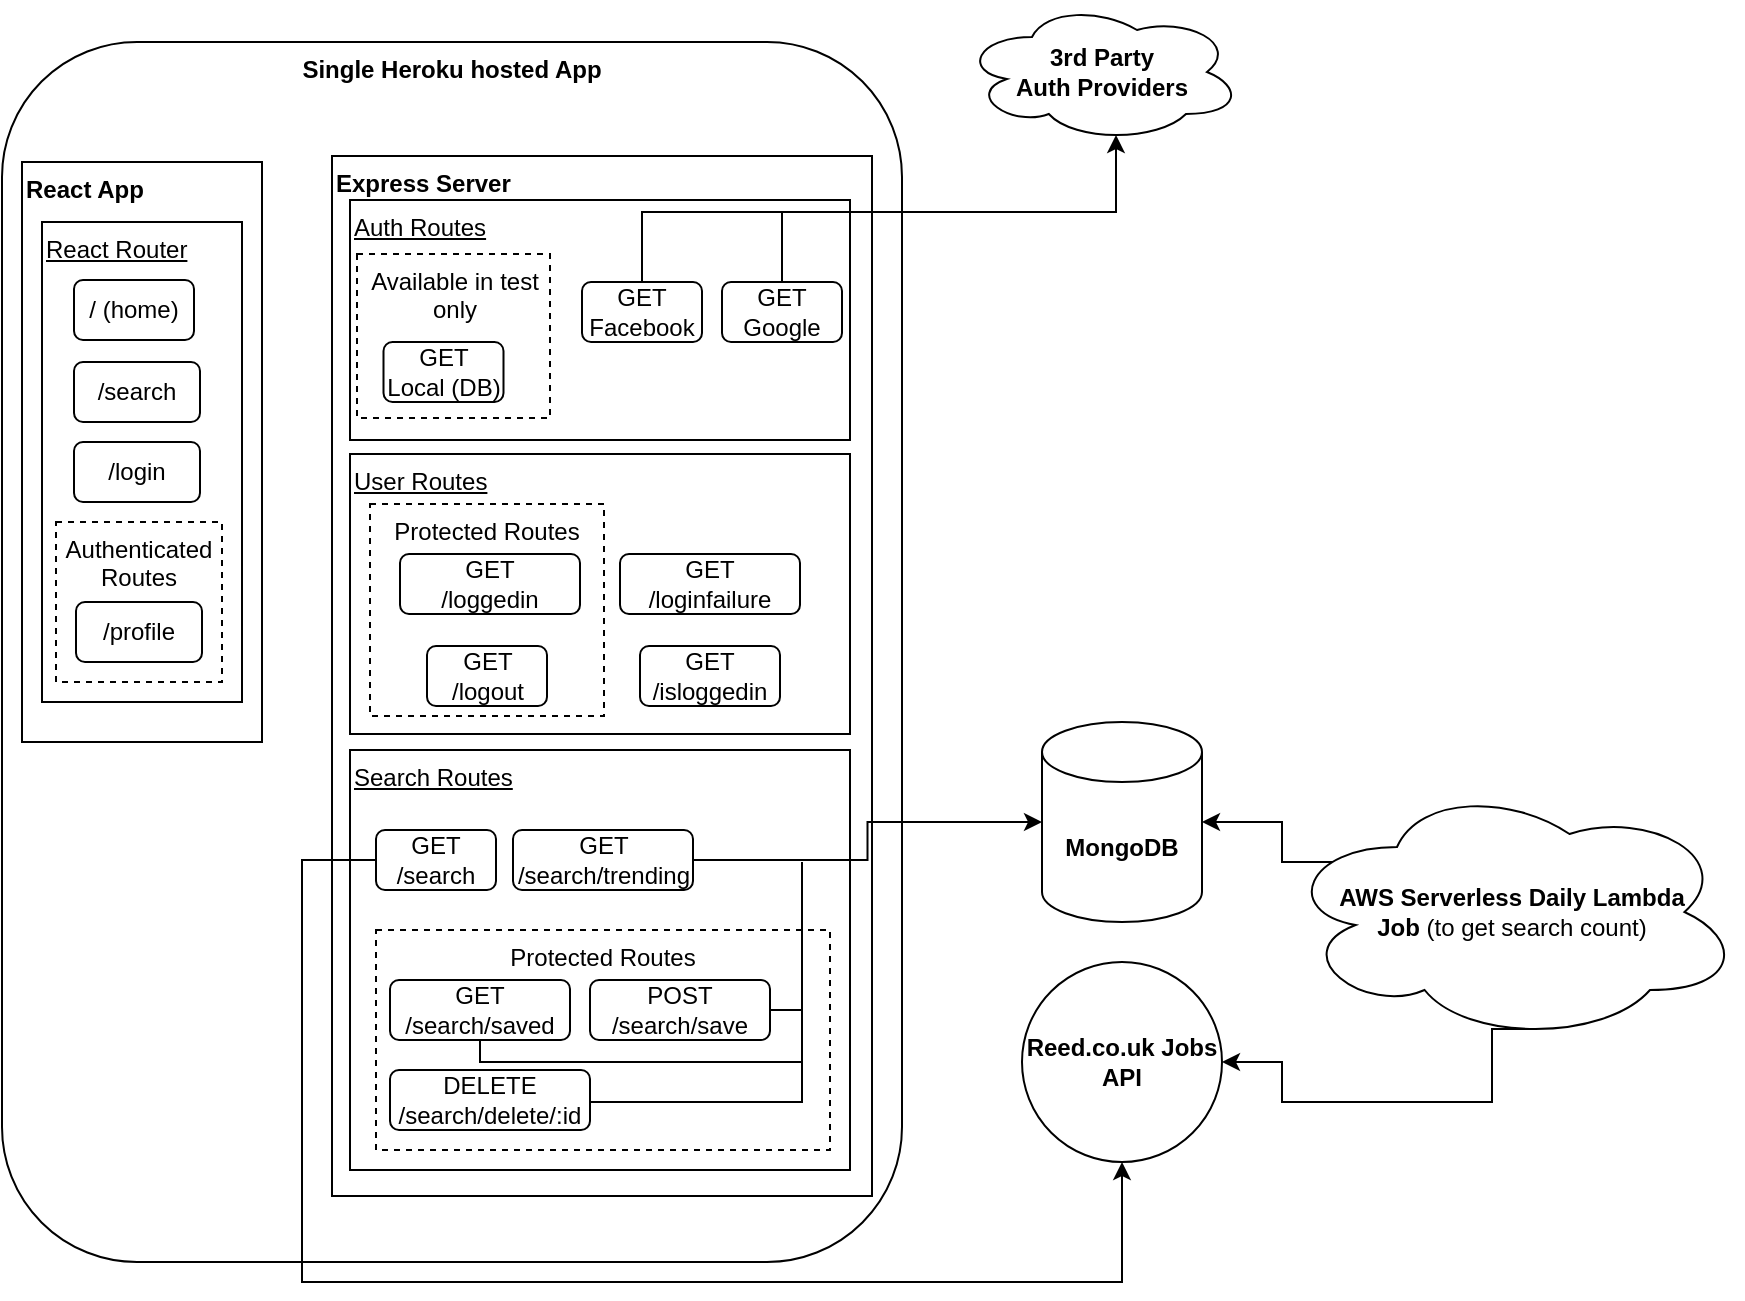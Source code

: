 <mxfile version="14.1.9" type="device"><diagram id="nCPorMQm1CPmdn6k1aG3" name="Page-1"><mxGraphModel dx="946" dy="591" grid="1" gridSize="10" guides="1" tooltips="1" connect="1" arrows="1" fold="1" page="1" pageScale="1" pageWidth="1169" pageHeight="827" math="0" shadow="0"><root><mxCell id="0"/><mxCell id="1" parent="0"/><mxCell id="vlpbJgmByiendaCnosAc-7" value="Single Heroku hosted App" style="rounded=1;whiteSpace=wrap;html=1;align=center;verticalAlign=top;fontStyle=1" parent="1" vertex="1"><mxGeometry x="60" y="70" width="450" height="610" as="geometry"/></mxCell><mxCell id="vlpbJgmByiendaCnosAc-1" value="MongoDB" style="shape=cylinder3;whiteSpace=wrap;html=1;boundedLbl=1;backgroundOutline=1;size=15;fontStyle=1" parent="1" vertex="1"><mxGeometry x="580" y="410" width="80" height="100" as="geometry"/></mxCell><mxCell id="vlpbJgmByiendaCnosAc-42" style="edgeStyle=orthogonalEdgeStyle;rounded=0;orthogonalLoop=1;jettySize=auto;html=1;exitX=0.4;exitY=0.1;exitDx=0;exitDy=0;exitPerimeter=0;entryX=1;entryY=0.5;entryDx=0;entryDy=0;entryPerimeter=0;endArrow=classic;endFill=1;" parent="1" source="vlpbJgmByiendaCnosAc-3" target="vlpbJgmByiendaCnosAc-1" edge="1"><mxGeometry relative="1" as="geometry"><Array as="points"><mxPoint x="700" y="480"/><mxPoint x="700" y="460"/></Array></mxGeometry></mxCell><mxCell id="vlpbJgmByiendaCnosAc-43" style="edgeStyle=orthogonalEdgeStyle;rounded=0;orthogonalLoop=1;jettySize=auto;html=1;exitX=0.55;exitY=0.95;exitDx=0;exitDy=0;exitPerimeter=0;entryX=1;entryY=0.5;entryDx=0;entryDy=0;endArrow=classic;endFill=1;" parent="1" source="vlpbJgmByiendaCnosAc-3" target="vlpbJgmByiendaCnosAc-8" edge="1"><mxGeometry relative="1" as="geometry"><Array as="points"><mxPoint x="805" y="600"/><mxPoint x="700" y="600"/><mxPoint x="700" y="580"/></Array></mxGeometry></mxCell><mxCell id="vlpbJgmByiendaCnosAc-3" value="AWS Serverless Daily Lambda&lt;br&gt;Job &lt;span style=&quot;font-weight: normal&quot;&gt;(to get search count)&lt;/span&gt;" style="ellipse;shape=cloud;whiteSpace=wrap;html=1;fontStyle=1" parent="1" vertex="1"><mxGeometry x="700" y="440" width="230" height="130" as="geometry"/></mxCell><mxCell id="vlpbJgmByiendaCnosAc-5" value="React App&lt;br&gt;" style="rounded=0;whiteSpace=wrap;html=1;fontStyle=1;align=left;verticalAlign=top;" parent="1" vertex="1"><mxGeometry x="70" y="130" width="120" height="290" as="geometry"/></mxCell><mxCell id="vlpbJgmByiendaCnosAc-8" value="Reed.co.uk Jobs API" style="ellipse;whiteSpace=wrap;html=1;aspect=fixed;rounded=1;align=center;fontStyle=1" parent="1" vertex="1"><mxGeometry x="570" y="530" width="100" height="100" as="geometry"/></mxCell><mxCell id="vlpbJgmByiendaCnosAc-35" value="" style="group" parent="1" vertex="1" connectable="0"><mxGeometry x="260" y="127" width="270" height="530" as="geometry"/></mxCell><mxCell id="vlpbJgmByiendaCnosAc-2" value="Express Server" style="rounded=0;whiteSpace=wrap;html=1;align=left;verticalAlign=top;fontStyle=1" parent="vlpbJgmByiendaCnosAc-35" vertex="1"><mxGeometry x="-35" width="270" height="520" as="geometry"/></mxCell><mxCell id="vlpbJgmByiendaCnosAc-15" value="" style="group" parent="vlpbJgmByiendaCnosAc-35" vertex="1" connectable="0"><mxGeometry x="-26" y="31" width="250" height="110" as="geometry"/></mxCell><mxCell id="vlpbJgmByiendaCnosAc-9" value="&lt;span style=&quot;font-weight: normal&quot;&gt;&lt;u&gt;Auth Routes&lt;/u&gt;&lt;/span&gt;" style="rounded=0;whiteSpace=wrap;html=1;align=left;verticalAlign=top;fontStyle=1" parent="vlpbJgmByiendaCnosAc-15" vertex="1"><mxGeometry y="-9" width="250" height="120" as="geometry"/></mxCell><mxCell id="vlpbJgmByiendaCnosAc-14" value="Available in test only" style="rounded=0;whiteSpace=wrap;html=1;align=center;dashed=1;verticalAlign=top;" parent="vlpbJgmByiendaCnosAc-15" vertex="1"><mxGeometry x="3.5" y="18" width="96.5" height="82" as="geometry"/></mxCell><mxCell id="vlpbJgmByiendaCnosAc-11" value="GET&lt;br&gt;Google" style="rounded=1;whiteSpace=wrap;html=1;align=center;" parent="vlpbJgmByiendaCnosAc-15" vertex="1"><mxGeometry x="186" y="32" width="60" height="30" as="geometry"/></mxCell><mxCell id="vlpbJgmByiendaCnosAc-12" value="GET Facebook" style="rounded=1;whiteSpace=wrap;html=1;align=center;" parent="vlpbJgmByiendaCnosAc-15" vertex="1"><mxGeometry x="116" y="32" width="60" height="30" as="geometry"/></mxCell><mxCell id="vlpbJgmByiendaCnosAc-13" value="GET &lt;br&gt;Local (DB)" style="rounded=1;whiteSpace=wrap;html=1;align=center;" parent="vlpbJgmByiendaCnosAc-15" vertex="1"><mxGeometry x="16.75" y="62" width="60" height="30" as="geometry"/></mxCell><mxCell id="vlpbJgmByiendaCnosAc-16" value="" style="group" parent="vlpbJgmByiendaCnosAc-35" vertex="1" connectable="0"><mxGeometry x="-26" y="297" width="250" height="210" as="geometry"/></mxCell><mxCell id="vlpbJgmByiendaCnosAc-17" value="&lt;span style=&quot;font-weight: normal&quot;&gt;&lt;u&gt;Search Routes&lt;/u&gt;&lt;/span&gt;" style="rounded=0;whiteSpace=wrap;html=1;align=left;verticalAlign=top;fontStyle=1" parent="vlpbJgmByiendaCnosAc-16" vertex="1"><mxGeometry width="250" height="210" as="geometry"/></mxCell><mxCell id="vlpbJgmByiendaCnosAc-18" value="Protected Routes" style="rounded=0;whiteSpace=wrap;html=1;align=center;dashed=1;verticalAlign=top;" parent="vlpbJgmByiendaCnosAc-16" vertex="1"><mxGeometry x="13" y="90" width="227" height="110" as="geometry"/></mxCell><mxCell id="vlpbJgmByiendaCnosAc-19" value="GET&lt;br&gt;/search" style="rounded=1;whiteSpace=wrap;html=1;align=center;" parent="vlpbJgmByiendaCnosAc-16" vertex="1"><mxGeometry x="13" y="40" width="60" height="30" as="geometry"/></mxCell><mxCell id="vlpbJgmByiendaCnosAc-22" value="GET&lt;br&gt;/search/trending" style="rounded=1;whiteSpace=wrap;html=1;align=center;" parent="vlpbJgmByiendaCnosAc-16" vertex="1"><mxGeometry x="81.5" y="40" width="90" height="30" as="geometry"/></mxCell><mxCell id="vlpbJgmByiendaCnosAc-23" value="GET&lt;br&gt;/search/saved" style="rounded=1;whiteSpace=wrap;html=1;align=center;" parent="vlpbJgmByiendaCnosAc-16" vertex="1"><mxGeometry x="20" y="115" width="90" height="30" as="geometry"/></mxCell><mxCell id="vlpbJgmByiendaCnosAc-24" value="POST&lt;br&gt;/search/save" style="rounded=1;whiteSpace=wrap;html=1;align=center;" parent="vlpbJgmByiendaCnosAc-16" vertex="1"><mxGeometry x="120" y="115" width="90" height="30" as="geometry"/></mxCell><mxCell id="vlpbJgmByiendaCnosAc-25" value="DELETE&lt;br&gt;/search/delete/:id" style="rounded=1;whiteSpace=wrap;html=1;align=center;" parent="vlpbJgmByiendaCnosAc-16" vertex="1"><mxGeometry x="20" y="160" width="100" height="30" as="geometry"/></mxCell><mxCell id="vlpbJgmByiendaCnosAc-27" value="&lt;span style=&quot;font-weight: normal&quot;&gt;&lt;u&gt;User Routes&lt;/u&gt;&lt;/span&gt;" style="rounded=0;whiteSpace=wrap;html=1;align=left;verticalAlign=top;fontStyle=1" parent="vlpbJgmByiendaCnosAc-35" vertex="1"><mxGeometry x="-26" y="149" width="250" height="140" as="geometry"/></mxCell><mxCell id="vlpbJgmByiendaCnosAc-28" value="Protected Routes" style="rounded=0;whiteSpace=wrap;html=1;align=center;dashed=1;verticalAlign=top;" parent="vlpbJgmByiendaCnosAc-35" vertex="1"><mxGeometry x="-16" y="174" width="117" height="106" as="geometry"/></mxCell><mxCell id="vlpbJgmByiendaCnosAc-29" value="GET&lt;br&gt;/logout" style="rounded=1;whiteSpace=wrap;html=1;align=center;" parent="vlpbJgmByiendaCnosAc-35" vertex="1"><mxGeometry x="12.5" y="245" width="60" height="30" as="geometry"/></mxCell><mxCell id="vlpbJgmByiendaCnosAc-30" value="GET&lt;br&gt;/loginfailure" style="rounded=1;whiteSpace=wrap;html=1;align=center;" parent="vlpbJgmByiendaCnosAc-35" vertex="1"><mxGeometry x="109" y="199" width="90" height="30" as="geometry"/></mxCell><mxCell id="vlpbJgmByiendaCnosAc-31" value="GET&lt;br&gt;/loggedin" style="rounded=1;whiteSpace=wrap;html=1;align=center;" parent="vlpbJgmByiendaCnosAc-35" vertex="1"><mxGeometry x="-1" y="199" width="90" height="30" as="geometry"/></mxCell><mxCell id="vlpbJgmByiendaCnosAc-34" value="GET&lt;br&gt;/isloggedin" style="rounded=1;whiteSpace=wrap;html=1;align=center;" parent="vlpbJgmByiendaCnosAc-35" vertex="1"><mxGeometry x="119" y="245" width="70" height="30" as="geometry"/></mxCell><mxCell id="vlpbJgmByiendaCnosAc-36" value="3rd Party &lt;br&gt;Auth Providers" style="ellipse;shape=cloud;whiteSpace=wrap;html=1;fontStyle=1" parent="1" vertex="1"><mxGeometry x="540" y="50" width="140" height="70" as="geometry"/></mxCell><mxCell id="vlpbJgmByiendaCnosAc-37" style="edgeStyle=orthogonalEdgeStyle;rounded=0;orthogonalLoop=1;jettySize=auto;html=1;exitX=0.5;exitY=0;exitDx=0;exitDy=0;entryX=0.55;entryY=0.95;entryDx=0;entryDy=0;entryPerimeter=0;" parent="1" source="vlpbJgmByiendaCnosAc-12" target="vlpbJgmByiendaCnosAc-36" edge="1"><mxGeometry relative="1" as="geometry"/></mxCell><mxCell id="vlpbJgmByiendaCnosAc-40" style="edgeStyle=none;rounded=0;orthogonalLoop=1;jettySize=auto;html=1;exitX=0.5;exitY=0;exitDx=0;exitDy=0;endArrow=none;endFill=0;" parent="1" source="vlpbJgmByiendaCnosAc-11" edge="1"><mxGeometry relative="1" as="geometry"><mxPoint x="450" y="154.839" as="targetPoint"/></mxGeometry></mxCell><mxCell id="vlpbJgmByiendaCnosAc-44" style="edgeStyle=orthogonalEdgeStyle;rounded=0;orthogonalLoop=1;jettySize=auto;html=1;exitX=0;exitY=0.5;exitDx=0;exitDy=0;entryX=0.5;entryY=1;entryDx=0;entryDy=0;endArrow=classic;endFill=1;" parent="1" source="vlpbJgmByiendaCnosAc-19" target="vlpbJgmByiendaCnosAc-8" edge="1"><mxGeometry relative="1" as="geometry"><Array as="points"><mxPoint x="210" y="479"/><mxPoint x="210" y="690"/><mxPoint x="620" y="690"/></Array></mxGeometry></mxCell><mxCell id="vlpbJgmByiendaCnosAc-45" style="edgeStyle=orthogonalEdgeStyle;rounded=0;orthogonalLoop=1;jettySize=auto;html=1;exitX=1;exitY=0.5;exitDx=0;exitDy=0;entryX=0;entryY=0.5;entryDx=0;entryDy=0;entryPerimeter=0;endArrow=classic;endFill=1;" parent="1" source="vlpbJgmByiendaCnosAc-22" target="vlpbJgmByiendaCnosAc-1" edge="1"><mxGeometry relative="1" as="geometry"/></mxCell><mxCell id="vlpbJgmByiendaCnosAc-46" style="edgeStyle=orthogonalEdgeStyle;rounded=0;orthogonalLoop=1;jettySize=auto;html=1;exitX=1;exitY=0.5;exitDx=0;exitDy=0;endArrow=none;endFill=0;" parent="1" source="vlpbJgmByiendaCnosAc-24" edge="1"><mxGeometry relative="1" as="geometry"><mxPoint x="460" y="480" as="targetPoint"/><Array as="points"><mxPoint x="460" y="554"/></Array></mxGeometry></mxCell><mxCell id="vlpbJgmByiendaCnosAc-47" style="edgeStyle=orthogonalEdgeStyle;rounded=0;orthogonalLoop=1;jettySize=auto;html=1;exitX=0.5;exitY=1;exitDx=0;exitDy=0;endArrow=none;endFill=0;" parent="1" source="vlpbJgmByiendaCnosAc-23" edge="1"><mxGeometry relative="1" as="geometry"><mxPoint x="460" y="554" as="targetPoint"/><Array as="points"><mxPoint x="299" y="580"/><mxPoint x="460" y="580"/></Array></mxGeometry></mxCell><mxCell id="vlpbJgmByiendaCnosAc-48" style="edgeStyle=orthogonalEdgeStyle;rounded=0;orthogonalLoop=1;jettySize=auto;html=1;exitX=1;exitY=0.5;exitDx=0;exitDy=0;endArrow=none;endFill=0;" parent="1" source="vlpbJgmByiendaCnosAc-25" edge="1"><mxGeometry relative="1" as="geometry"><mxPoint x="460" y="580" as="targetPoint"/><Array as="points"><mxPoint x="354" y="600"/><mxPoint x="460" y="600"/></Array></mxGeometry></mxCell><mxCell id="vlpbJgmByiendaCnosAc-51" value="" style="group" parent="1" vertex="1" connectable="0"><mxGeometry x="80" y="160" width="250" height="280" as="geometry"/></mxCell><mxCell id="vlpbJgmByiendaCnosAc-52" value="&lt;span style=&quot;font-weight: normal&quot;&gt;&lt;u&gt;React Router&lt;/u&gt;&lt;/span&gt;" style="rounded=0;whiteSpace=wrap;html=1;align=left;verticalAlign=top;fontStyle=1" parent="vlpbJgmByiendaCnosAc-51" vertex="1"><mxGeometry width="100" height="240" as="geometry"/></mxCell><mxCell id="vlpbJgmByiendaCnosAc-53" value="Authenticated Routes" style="rounded=0;whiteSpace=wrap;html=1;align=center;dashed=1;verticalAlign=top;" parent="vlpbJgmByiendaCnosAc-51" vertex="1"><mxGeometry x="7" y="150" width="83" height="80" as="geometry"/></mxCell><mxCell id="vlpbJgmByiendaCnosAc-54" value="/ (home)" style="rounded=1;whiteSpace=wrap;html=1;align=center;" parent="vlpbJgmByiendaCnosAc-51" vertex="1"><mxGeometry x="16" y="29" width="60" height="30" as="geometry"/></mxCell><mxCell id="vlpbJgmByiendaCnosAc-55" value="/search" style="rounded=1;whiteSpace=wrap;html=1;align=center;" parent="vlpbJgmByiendaCnosAc-51" vertex="1"><mxGeometry x="16" y="70" width="63" height="30" as="geometry"/></mxCell><mxCell id="vlpbJgmByiendaCnosAc-60" value="/login" style="rounded=1;whiteSpace=wrap;html=1;align=center;" parent="vlpbJgmByiendaCnosAc-51" vertex="1"><mxGeometry x="16" y="110" width="63" height="30" as="geometry"/></mxCell><mxCell id="vlpbJgmByiendaCnosAc-61" value="/profile" style="rounded=1;whiteSpace=wrap;html=1;align=center;" parent="vlpbJgmByiendaCnosAc-51" vertex="1"><mxGeometry x="17" y="190" width="63" height="30" as="geometry"/></mxCell></root></mxGraphModel></diagram></mxfile>